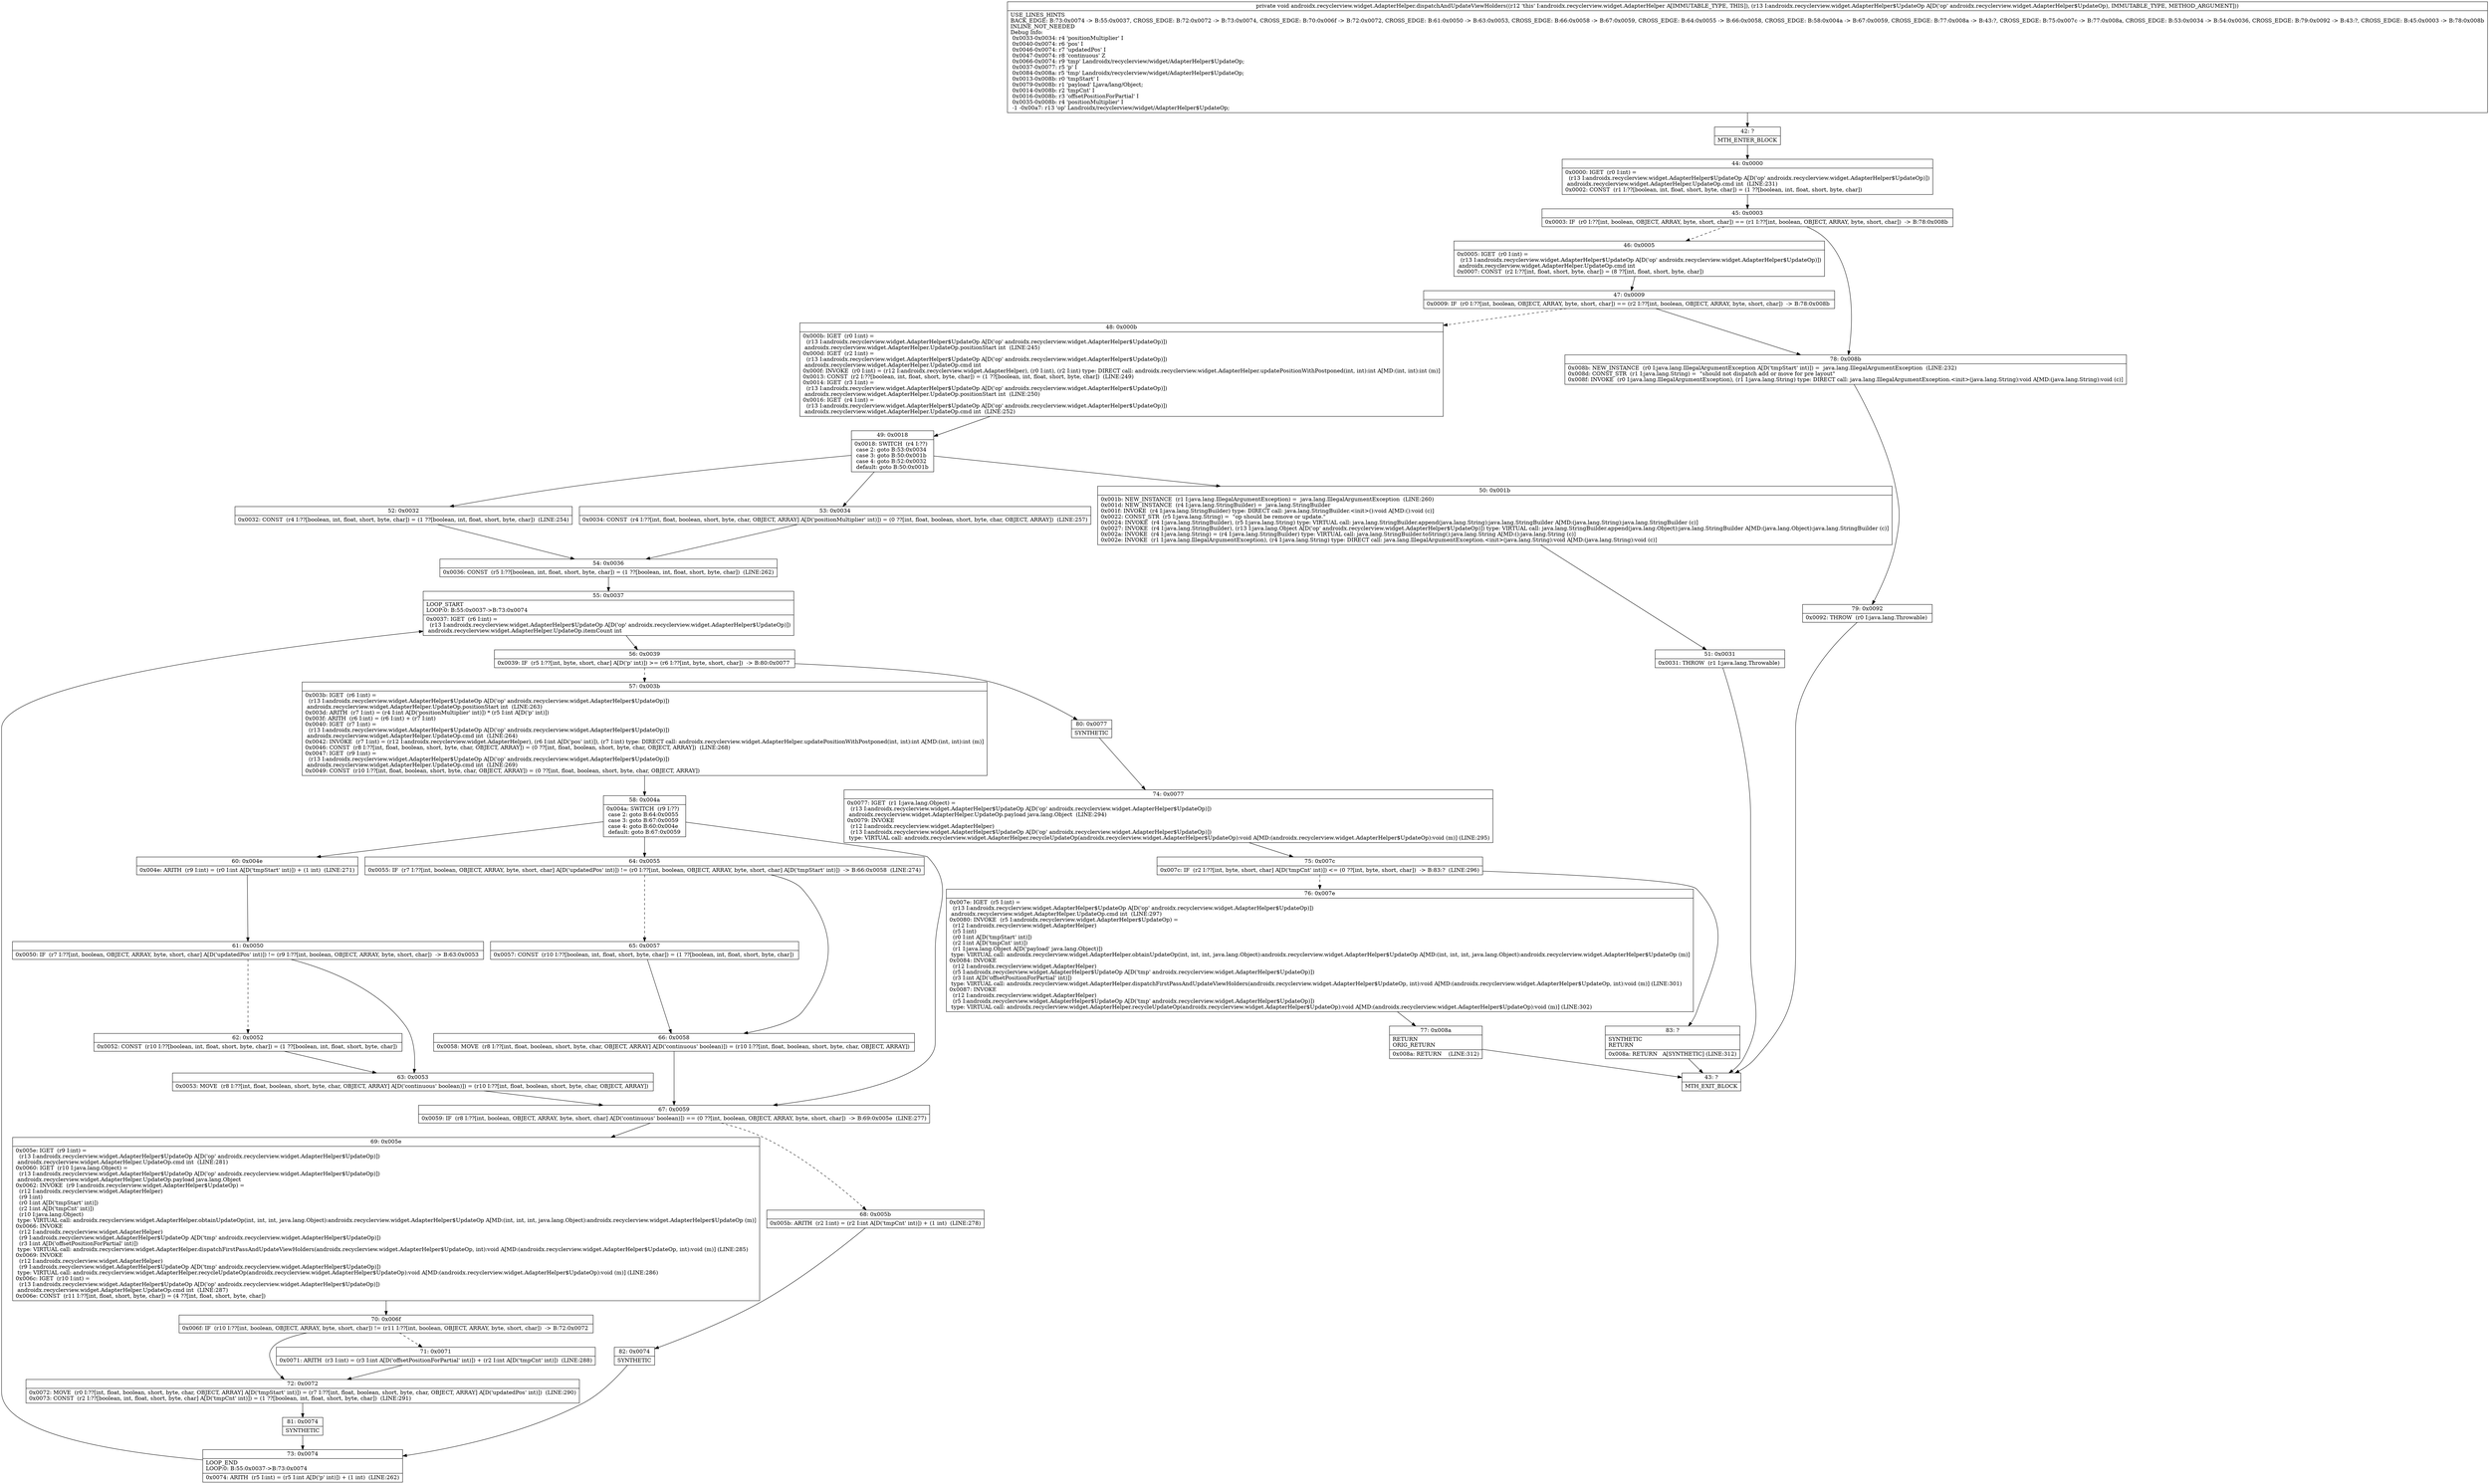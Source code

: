 digraph "CFG forandroidx.recyclerview.widget.AdapterHelper.dispatchAndUpdateViewHolders(Landroidx\/recyclerview\/widget\/AdapterHelper$UpdateOp;)V" {
Node_42 [shape=record,label="{42\:\ ?|MTH_ENTER_BLOCK\l}"];
Node_44 [shape=record,label="{44\:\ 0x0000|0x0000: IGET  (r0 I:int) = \l  (r13 I:androidx.recyclerview.widget.AdapterHelper$UpdateOp A[D('op' androidx.recyclerview.widget.AdapterHelper$UpdateOp)])\l androidx.recyclerview.widget.AdapterHelper.UpdateOp.cmd int  (LINE:231)\l0x0002: CONST  (r1 I:??[boolean, int, float, short, byte, char]) = (1 ??[boolean, int, float, short, byte, char]) \l}"];
Node_45 [shape=record,label="{45\:\ 0x0003|0x0003: IF  (r0 I:??[int, boolean, OBJECT, ARRAY, byte, short, char]) == (r1 I:??[int, boolean, OBJECT, ARRAY, byte, short, char])  \-\> B:78:0x008b \l}"];
Node_46 [shape=record,label="{46\:\ 0x0005|0x0005: IGET  (r0 I:int) = \l  (r13 I:androidx.recyclerview.widget.AdapterHelper$UpdateOp A[D('op' androidx.recyclerview.widget.AdapterHelper$UpdateOp)])\l androidx.recyclerview.widget.AdapterHelper.UpdateOp.cmd int \l0x0007: CONST  (r2 I:??[int, float, short, byte, char]) = (8 ??[int, float, short, byte, char]) \l}"];
Node_47 [shape=record,label="{47\:\ 0x0009|0x0009: IF  (r0 I:??[int, boolean, OBJECT, ARRAY, byte, short, char]) == (r2 I:??[int, boolean, OBJECT, ARRAY, byte, short, char])  \-\> B:78:0x008b \l}"];
Node_48 [shape=record,label="{48\:\ 0x000b|0x000b: IGET  (r0 I:int) = \l  (r13 I:androidx.recyclerview.widget.AdapterHelper$UpdateOp A[D('op' androidx.recyclerview.widget.AdapterHelper$UpdateOp)])\l androidx.recyclerview.widget.AdapterHelper.UpdateOp.positionStart int  (LINE:245)\l0x000d: IGET  (r2 I:int) = \l  (r13 I:androidx.recyclerview.widget.AdapterHelper$UpdateOp A[D('op' androidx.recyclerview.widget.AdapterHelper$UpdateOp)])\l androidx.recyclerview.widget.AdapterHelper.UpdateOp.cmd int \l0x000f: INVOKE  (r0 I:int) = (r12 I:androidx.recyclerview.widget.AdapterHelper), (r0 I:int), (r2 I:int) type: DIRECT call: androidx.recyclerview.widget.AdapterHelper.updatePositionWithPostponed(int, int):int A[MD:(int, int):int (m)]\l0x0013: CONST  (r2 I:??[boolean, int, float, short, byte, char]) = (1 ??[boolean, int, float, short, byte, char])  (LINE:249)\l0x0014: IGET  (r3 I:int) = \l  (r13 I:androidx.recyclerview.widget.AdapterHelper$UpdateOp A[D('op' androidx.recyclerview.widget.AdapterHelper$UpdateOp)])\l androidx.recyclerview.widget.AdapterHelper.UpdateOp.positionStart int  (LINE:250)\l0x0016: IGET  (r4 I:int) = \l  (r13 I:androidx.recyclerview.widget.AdapterHelper$UpdateOp A[D('op' androidx.recyclerview.widget.AdapterHelper$UpdateOp)])\l androidx.recyclerview.widget.AdapterHelper.UpdateOp.cmd int  (LINE:252)\l}"];
Node_49 [shape=record,label="{49\:\ 0x0018|0x0018: SWITCH  (r4 I:??)\l case 2: goto B:53:0x0034\l case 3: goto B:50:0x001b\l case 4: goto B:52:0x0032\l default: goto B:50:0x001b \l}"];
Node_50 [shape=record,label="{50\:\ 0x001b|0x001b: NEW_INSTANCE  (r1 I:java.lang.IllegalArgumentException) =  java.lang.IllegalArgumentException  (LINE:260)\l0x001d: NEW_INSTANCE  (r4 I:java.lang.StringBuilder) =  java.lang.StringBuilder \l0x001f: INVOKE  (r4 I:java.lang.StringBuilder) type: DIRECT call: java.lang.StringBuilder.\<init\>():void A[MD:():void (c)]\l0x0022: CONST_STR  (r5 I:java.lang.String) =  \"op should be remove or update.\" \l0x0024: INVOKE  (r4 I:java.lang.StringBuilder), (r5 I:java.lang.String) type: VIRTUAL call: java.lang.StringBuilder.append(java.lang.String):java.lang.StringBuilder A[MD:(java.lang.String):java.lang.StringBuilder (c)]\l0x0027: INVOKE  (r4 I:java.lang.StringBuilder), (r13 I:java.lang.Object A[D('op' androidx.recyclerview.widget.AdapterHelper$UpdateOp)]) type: VIRTUAL call: java.lang.StringBuilder.append(java.lang.Object):java.lang.StringBuilder A[MD:(java.lang.Object):java.lang.StringBuilder (c)]\l0x002a: INVOKE  (r4 I:java.lang.String) = (r4 I:java.lang.StringBuilder) type: VIRTUAL call: java.lang.StringBuilder.toString():java.lang.String A[MD:():java.lang.String (c)]\l0x002e: INVOKE  (r1 I:java.lang.IllegalArgumentException), (r4 I:java.lang.String) type: DIRECT call: java.lang.IllegalArgumentException.\<init\>(java.lang.String):void A[MD:(java.lang.String):void (c)]\l}"];
Node_51 [shape=record,label="{51\:\ 0x0031|0x0031: THROW  (r1 I:java.lang.Throwable) \l}"];
Node_43 [shape=record,label="{43\:\ ?|MTH_EXIT_BLOCK\l}"];
Node_52 [shape=record,label="{52\:\ 0x0032|0x0032: CONST  (r4 I:??[boolean, int, float, short, byte, char]) = (1 ??[boolean, int, float, short, byte, char])  (LINE:254)\l}"];
Node_54 [shape=record,label="{54\:\ 0x0036|0x0036: CONST  (r5 I:??[boolean, int, float, short, byte, char]) = (1 ??[boolean, int, float, short, byte, char])  (LINE:262)\l}"];
Node_55 [shape=record,label="{55\:\ 0x0037|LOOP_START\lLOOP:0: B:55:0x0037\-\>B:73:0x0074\l|0x0037: IGET  (r6 I:int) = \l  (r13 I:androidx.recyclerview.widget.AdapterHelper$UpdateOp A[D('op' androidx.recyclerview.widget.AdapterHelper$UpdateOp)])\l androidx.recyclerview.widget.AdapterHelper.UpdateOp.itemCount int \l}"];
Node_56 [shape=record,label="{56\:\ 0x0039|0x0039: IF  (r5 I:??[int, byte, short, char] A[D('p' int)]) \>= (r6 I:??[int, byte, short, char])  \-\> B:80:0x0077 \l}"];
Node_57 [shape=record,label="{57\:\ 0x003b|0x003b: IGET  (r6 I:int) = \l  (r13 I:androidx.recyclerview.widget.AdapterHelper$UpdateOp A[D('op' androidx.recyclerview.widget.AdapterHelper$UpdateOp)])\l androidx.recyclerview.widget.AdapterHelper.UpdateOp.positionStart int  (LINE:263)\l0x003d: ARITH  (r7 I:int) = (r4 I:int A[D('positionMultiplier' int)]) * (r5 I:int A[D('p' int)]) \l0x003f: ARITH  (r6 I:int) = (r6 I:int) + (r7 I:int) \l0x0040: IGET  (r7 I:int) = \l  (r13 I:androidx.recyclerview.widget.AdapterHelper$UpdateOp A[D('op' androidx.recyclerview.widget.AdapterHelper$UpdateOp)])\l androidx.recyclerview.widget.AdapterHelper.UpdateOp.cmd int  (LINE:264)\l0x0042: INVOKE  (r7 I:int) = (r12 I:androidx.recyclerview.widget.AdapterHelper), (r6 I:int A[D('pos' int)]), (r7 I:int) type: DIRECT call: androidx.recyclerview.widget.AdapterHelper.updatePositionWithPostponed(int, int):int A[MD:(int, int):int (m)]\l0x0046: CONST  (r8 I:??[int, float, boolean, short, byte, char, OBJECT, ARRAY]) = (0 ??[int, float, boolean, short, byte, char, OBJECT, ARRAY])  (LINE:268)\l0x0047: IGET  (r9 I:int) = \l  (r13 I:androidx.recyclerview.widget.AdapterHelper$UpdateOp A[D('op' androidx.recyclerview.widget.AdapterHelper$UpdateOp)])\l androidx.recyclerview.widget.AdapterHelper.UpdateOp.cmd int  (LINE:269)\l0x0049: CONST  (r10 I:??[int, float, boolean, short, byte, char, OBJECT, ARRAY]) = (0 ??[int, float, boolean, short, byte, char, OBJECT, ARRAY]) \l}"];
Node_58 [shape=record,label="{58\:\ 0x004a|0x004a: SWITCH  (r9 I:??)\l case 2: goto B:64:0x0055\l case 3: goto B:67:0x0059\l case 4: goto B:60:0x004e\l default: goto B:67:0x0059 \l}"];
Node_60 [shape=record,label="{60\:\ 0x004e|0x004e: ARITH  (r9 I:int) = (r0 I:int A[D('tmpStart' int)]) + (1 int)  (LINE:271)\l}"];
Node_61 [shape=record,label="{61\:\ 0x0050|0x0050: IF  (r7 I:??[int, boolean, OBJECT, ARRAY, byte, short, char] A[D('updatedPos' int)]) != (r9 I:??[int, boolean, OBJECT, ARRAY, byte, short, char])  \-\> B:63:0x0053 \l}"];
Node_62 [shape=record,label="{62\:\ 0x0052|0x0052: CONST  (r10 I:??[boolean, int, float, short, byte, char]) = (1 ??[boolean, int, float, short, byte, char]) \l}"];
Node_63 [shape=record,label="{63\:\ 0x0053|0x0053: MOVE  (r8 I:??[int, float, boolean, short, byte, char, OBJECT, ARRAY] A[D('continuous' boolean)]) = (r10 I:??[int, float, boolean, short, byte, char, OBJECT, ARRAY]) \l}"];
Node_64 [shape=record,label="{64\:\ 0x0055|0x0055: IF  (r7 I:??[int, boolean, OBJECT, ARRAY, byte, short, char] A[D('updatedPos' int)]) != (r0 I:??[int, boolean, OBJECT, ARRAY, byte, short, char] A[D('tmpStart' int)])  \-\> B:66:0x0058  (LINE:274)\l}"];
Node_65 [shape=record,label="{65\:\ 0x0057|0x0057: CONST  (r10 I:??[boolean, int, float, short, byte, char]) = (1 ??[boolean, int, float, short, byte, char]) \l}"];
Node_66 [shape=record,label="{66\:\ 0x0058|0x0058: MOVE  (r8 I:??[int, float, boolean, short, byte, char, OBJECT, ARRAY] A[D('continuous' boolean)]) = (r10 I:??[int, float, boolean, short, byte, char, OBJECT, ARRAY]) \l}"];
Node_67 [shape=record,label="{67\:\ 0x0059|0x0059: IF  (r8 I:??[int, boolean, OBJECT, ARRAY, byte, short, char] A[D('continuous' boolean)]) == (0 ??[int, boolean, OBJECT, ARRAY, byte, short, char])  \-\> B:69:0x005e  (LINE:277)\l}"];
Node_68 [shape=record,label="{68\:\ 0x005b|0x005b: ARITH  (r2 I:int) = (r2 I:int A[D('tmpCnt' int)]) + (1 int)  (LINE:278)\l}"];
Node_82 [shape=record,label="{82\:\ 0x0074|SYNTHETIC\l}"];
Node_73 [shape=record,label="{73\:\ 0x0074|LOOP_END\lLOOP:0: B:55:0x0037\-\>B:73:0x0074\l|0x0074: ARITH  (r5 I:int) = (r5 I:int A[D('p' int)]) + (1 int)  (LINE:262)\l}"];
Node_69 [shape=record,label="{69\:\ 0x005e|0x005e: IGET  (r9 I:int) = \l  (r13 I:androidx.recyclerview.widget.AdapterHelper$UpdateOp A[D('op' androidx.recyclerview.widget.AdapterHelper$UpdateOp)])\l androidx.recyclerview.widget.AdapterHelper.UpdateOp.cmd int  (LINE:281)\l0x0060: IGET  (r10 I:java.lang.Object) = \l  (r13 I:androidx.recyclerview.widget.AdapterHelper$UpdateOp A[D('op' androidx.recyclerview.widget.AdapterHelper$UpdateOp)])\l androidx.recyclerview.widget.AdapterHelper.UpdateOp.payload java.lang.Object \l0x0062: INVOKE  (r9 I:androidx.recyclerview.widget.AdapterHelper$UpdateOp) = \l  (r12 I:androidx.recyclerview.widget.AdapterHelper)\l  (r9 I:int)\l  (r0 I:int A[D('tmpStart' int)])\l  (r2 I:int A[D('tmpCnt' int)])\l  (r10 I:java.lang.Object)\l type: VIRTUAL call: androidx.recyclerview.widget.AdapterHelper.obtainUpdateOp(int, int, int, java.lang.Object):androidx.recyclerview.widget.AdapterHelper$UpdateOp A[MD:(int, int, int, java.lang.Object):androidx.recyclerview.widget.AdapterHelper$UpdateOp (m)]\l0x0066: INVOKE  \l  (r12 I:androidx.recyclerview.widget.AdapterHelper)\l  (r9 I:androidx.recyclerview.widget.AdapterHelper$UpdateOp A[D('tmp' androidx.recyclerview.widget.AdapterHelper$UpdateOp)])\l  (r3 I:int A[D('offsetPositionForPartial' int)])\l type: VIRTUAL call: androidx.recyclerview.widget.AdapterHelper.dispatchFirstPassAndUpdateViewHolders(androidx.recyclerview.widget.AdapterHelper$UpdateOp, int):void A[MD:(androidx.recyclerview.widget.AdapterHelper$UpdateOp, int):void (m)] (LINE:285)\l0x0069: INVOKE  \l  (r12 I:androidx.recyclerview.widget.AdapterHelper)\l  (r9 I:androidx.recyclerview.widget.AdapterHelper$UpdateOp A[D('tmp' androidx.recyclerview.widget.AdapterHelper$UpdateOp)])\l type: VIRTUAL call: androidx.recyclerview.widget.AdapterHelper.recycleUpdateOp(androidx.recyclerview.widget.AdapterHelper$UpdateOp):void A[MD:(androidx.recyclerview.widget.AdapterHelper$UpdateOp):void (m)] (LINE:286)\l0x006c: IGET  (r10 I:int) = \l  (r13 I:androidx.recyclerview.widget.AdapterHelper$UpdateOp A[D('op' androidx.recyclerview.widget.AdapterHelper$UpdateOp)])\l androidx.recyclerview.widget.AdapterHelper.UpdateOp.cmd int  (LINE:287)\l0x006e: CONST  (r11 I:??[int, float, short, byte, char]) = (4 ??[int, float, short, byte, char]) \l}"];
Node_70 [shape=record,label="{70\:\ 0x006f|0x006f: IF  (r10 I:??[int, boolean, OBJECT, ARRAY, byte, short, char]) != (r11 I:??[int, boolean, OBJECT, ARRAY, byte, short, char])  \-\> B:72:0x0072 \l}"];
Node_71 [shape=record,label="{71\:\ 0x0071|0x0071: ARITH  (r3 I:int) = (r3 I:int A[D('offsetPositionForPartial' int)]) + (r2 I:int A[D('tmpCnt' int)])  (LINE:288)\l}"];
Node_72 [shape=record,label="{72\:\ 0x0072|0x0072: MOVE  (r0 I:??[int, float, boolean, short, byte, char, OBJECT, ARRAY] A[D('tmpStart' int)]) = (r7 I:??[int, float, boolean, short, byte, char, OBJECT, ARRAY] A[D('updatedPos' int)])  (LINE:290)\l0x0073: CONST  (r2 I:??[boolean, int, float, short, byte, char] A[D('tmpCnt' int)]) = (1 ??[boolean, int, float, short, byte, char])  (LINE:291)\l}"];
Node_81 [shape=record,label="{81\:\ 0x0074|SYNTHETIC\l}"];
Node_80 [shape=record,label="{80\:\ 0x0077|SYNTHETIC\l}"];
Node_74 [shape=record,label="{74\:\ 0x0077|0x0077: IGET  (r1 I:java.lang.Object) = \l  (r13 I:androidx.recyclerview.widget.AdapterHelper$UpdateOp A[D('op' androidx.recyclerview.widget.AdapterHelper$UpdateOp)])\l androidx.recyclerview.widget.AdapterHelper.UpdateOp.payload java.lang.Object  (LINE:294)\l0x0079: INVOKE  \l  (r12 I:androidx.recyclerview.widget.AdapterHelper)\l  (r13 I:androidx.recyclerview.widget.AdapterHelper$UpdateOp A[D('op' androidx.recyclerview.widget.AdapterHelper$UpdateOp)])\l type: VIRTUAL call: androidx.recyclerview.widget.AdapterHelper.recycleUpdateOp(androidx.recyclerview.widget.AdapterHelper$UpdateOp):void A[MD:(androidx.recyclerview.widget.AdapterHelper$UpdateOp):void (m)] (LINE:295)\l}"];
Node_75 [shape=record,label="{75\:\ 0x007c|0x007c: IF  (r2 I:??[int, byte, short, char] A[D('tmpCnt' int)]) \<= (0 ??[int, byte, short, char])  \-\> B:83:?  (LINE:296)\l}"];
Node_76 [shape=record,label="{76\:\ 0x007e|0x007e: IGET  (r5 I:int) = \l  (r13 I:androidx.recyclerview.widget.AdapterHelper$UpdateOp A[D('op' androidx.recyclerview.widget.AdapterHelper$UpdateOp)])\l androidx.recyclerview.widget.AdapterHelper.UpdateOp.cmd int  (LINE:297)\l0x0080: INVOKE  (r5 I:androidx.recyclerview.widget.AdapterHelper$UpdateOp) = \l  (r12 I:androidx.recyclerview.widget.AdapterHelper)\l  (r5 I:int)\l  (r0 I:int A[D('tmpStart' int)])\l  (r2 I:int A[D('tmpCnt' int)])\l  (r1 I:java.lang.Object A[D('payload' java.lang.Object)])\l type: VIRTUAL call: androidx.recyclerview.widget.AdapterHelper.obtainUpdateOp(int, int, int, java.lang.Object):androidx.recyclerview.widget.AdapterHelper$UpdateOp A[MD:(int, int, int, java.lang.Object):androidx.recyclerview.widget.AdapterHelper$UpdateOp (m)]\l0x0084: INVOKE  \l  (r12 I:androidx.recyclerview.widget.AdapterHelper)\l  (r5 I:androidx.recyclerview.widget.AdapterHelper$UpdateOp A[D('tmp' androidx.recyclerview.widget.AdapterHelper$UpdateOp)])\l  (r3 I:int A[D('offsetPositionForPartial' int)])\l type: VIRTUAL call: androidx.recyclerview.widget.AdapterHelper.dispatchFirstPassAndUpdateViewHolders(androidx.recyclerview.widget.AdapterHelper$UpdateOp, int):void A[MD:(androidx.recyclerview.widget.AdapterHelper$UpdateOp, int):void (m)] (LINE:301)\l0x0087: INVOKE  \l  (r12 I:androidx.recyclerview.widget.AdapterHelper)\l  (r5 I:androidx.recyclerview.widget.AdapterHelper$UpdateOp A[D('tmp' androidx.recyclerview.widget.AdapterHelper$UpdateOp)])\l type: VIRTUAL call: androidx.recyclerview.widget.AdapterHelper.recycleUpdateOp(androidx.recyclerview.widget.AdapterHelper$UpdateOp):void A[MD:(androidx.recyclerview.widget.AdapterHelper$UpdateOp):void (m)] (LINE:302)\l}"];
Node_77 [shape=record,label="{77\:\ 0x008a|RETURN\lORIG_RETURN\l|0x008a: RETURN    (LINE:312)\l}"];
Node_83 [shape=record,label="{83\:\ ?|SYNTHETIC\lRETURN\l|0x008a: RETURN   A[SYNTHETIC] (LINE:312)\l}"];
Node_53 [shape=record,label="{53\:\ 0x0034|0x0034: CONST  (r4 I:??[int, float, boolean, short, byte, char, OBJECT, ARRAY] A[D('positionMultiplier' int)]) = (0 ??[int, float, boolean, short, byte, char, OBJECT, ARRAY])  (LINE:257)\l}"];
Node_78 [shape=record,label="{78\:\ 0x008b|0x008b: NEW_INSTANCE  (r0 I:java.lang.IllegalArgumentException A[D('tmpStart' int)]) =  java.lang.IllegalArgumentException  (LINE:232)\l0x008d: CONST_STR  (r1 I:java.lang.String) =  \"should not dispatch add or move for pre layout\" \l0x008f: INVOKE  (r0 I:java.lang.IllegalArgumentException), (r1 I:java.lang.String) type: DIRECT call: java.lang.IllegalArgumentException.\<init\>(java.lang.String):void A[MD:(java.lang.String):void (c)]\l}"];
Node_79 [shape=record,label="{79\:\ 0x0092|0x0092: THROW  (r0 I:java.lang.Throwable) \l}"];
MethodNode[shape=record,label="{private void androidx.recyclerview.widget.AdapterHelper.dispatchAndUpdateViewHolders((r12 'this' I:androidx.recyclerview.widget.AdapterHelper A[IMMUTABLE_TYPE, THIS]), (r13 I:androidx.recyclerview.widget.AdapterHelper$UpdateOp A[D('op' androidx.recyclerview.widget.AdapterHelper$UpdateOp), IMMUTABLE_TYPE, METHOD_ARGUMENT]))  | USE_LINES_HINTS\lBACK_EDGE: B:73:0x0074 \-\> B:55:0x0037, CROSS_EDGE: B:72:0x0072 \-\> B:73:0x0074, CROSS_EDGE: B:70:0x006f \-\> B:72:0x0072, CROSS_EDGE: B:61:0x0050 \-\> B:63:0x0053, CROSS_EDGE: B:66:0x0058 \-\> B:67:0x0059, CROSS_EDGE: B:64:0x0055 \-\> B:66:0x0058, CROSS_EDGE: B:58:0x004a \-\> B:67:0x0059, CROSS_EDGE: B:77:0x008a \-\> B:43:?, CROSS_EDGE: B:75:0x007c \-\> B:77:0x008a, CROSS_EDGE: B:53:0x0034 \-\> B:54:0x0036, CROSS_EDGE: B:79:0x0092 \-\> B:43:?, CROSS_EDGE: B:45:0x0003 \-\> B:78:0x008b\lINLINE_NOT_NEEDED\lDebug Info:\l  0x0033\-0x0034: r4 'positionMultiplier' I\l  0x0040\-0x0074: r6 'pos' I\l  0x0046\-0x0074: r7 'updatedPos' I\l  0x0047\-0x0074: r8 'continuous' Z\l  0x0066\-0x0074: r9 'tmp' Landroidx\/recyclerview\/widget\/AdapterHelper$UpdateOp;\l  0x0037\-0x0077: r5 'p' I\l  0x0084\-0x008a: r5 'tmp' Landroidx\/recyclerview\/widget\/AdapterHelper$UpdateOp;\l  0x0013\-0x008b: r0 'tmpStart' I\l  0x0079\-0x008b: r1 'payload' Ljava\/lang\/Object;\l  0x0014\-0x008b: r2 'tmpCnt' I\l  0x0016\-0x008b: r3 'offsetPositionForPartial' I\l  0x0035\-0x008b: r4 'positionMultiplier' I\l  \-1 \-0x00a7: r13 'op' Landroidx\/recyclerview\/widget\/AdapterHelper$UpdateOp;\l}"];
MethodNode -> Node_42;Node_42 -> Node_44;
Node_44 -> Node_45;
Node_45 -> Node_46[style=dashed];
Node_45 -> Node_78;
Node_46 -> Node_47;
Node_47 -> Node_48[style=dashed];
Node_47 -> Node_78;
Node_48 -> Node_49;
Node_49 -> Node_50;
Node_49 -> Node_52;
Node_49 -> Node_53;
Node_50 -> Node_51;
Node_51 -> Node_43;
Node_52 -> Node_54;
Node_54 -> Node_55;
Node_55 -> Node_56;
Node_56 -> Node_57[style=dashed];
Node_56 -> Node_80;
Node_57 -> Node_58;
Node_58 -> Node_60;
Node_58 -> Node_64;
Node_58 -> Node_67;
Node_60 -> Node_61;
Node_61 -> Node_62[style=dashed];
Node_61 -> Node_63;
Node_62 -> Node_63;
Node_63 -> Node_67;
Node_64 -> Node_65[style=dashed];
Node_64 -> Node_66;
Node_65 -> Node_66;
Node_66 -> Node_67;
Node_67 -> Node_68[style=dashed];
Node_67 -> Node_69;
Node_68 -> Node_82;
Node_82 -> Node_73;
Node_73 -> Node_55;
Node_69 -> Node_70;
Node_70 -> Node_71[style=dashed];
Node_70 -> Node_72;
Node_71 -> Node_72;
Node_72 -> Node_81;
Node_81 -> Node_73;
Node_80 -> Node_74;
Node_74 -> Node_75;
Node_75 -> Node_76[style=dashed];
Node_75 -> Node_83;
Node_76 -> Node_77;
Node_77 -> Node_43;
Node_83 -> Node_43;
Node_53 -> Node_54;
Node_78 -> Node_79;
Node_79 -> Node_43;
}

